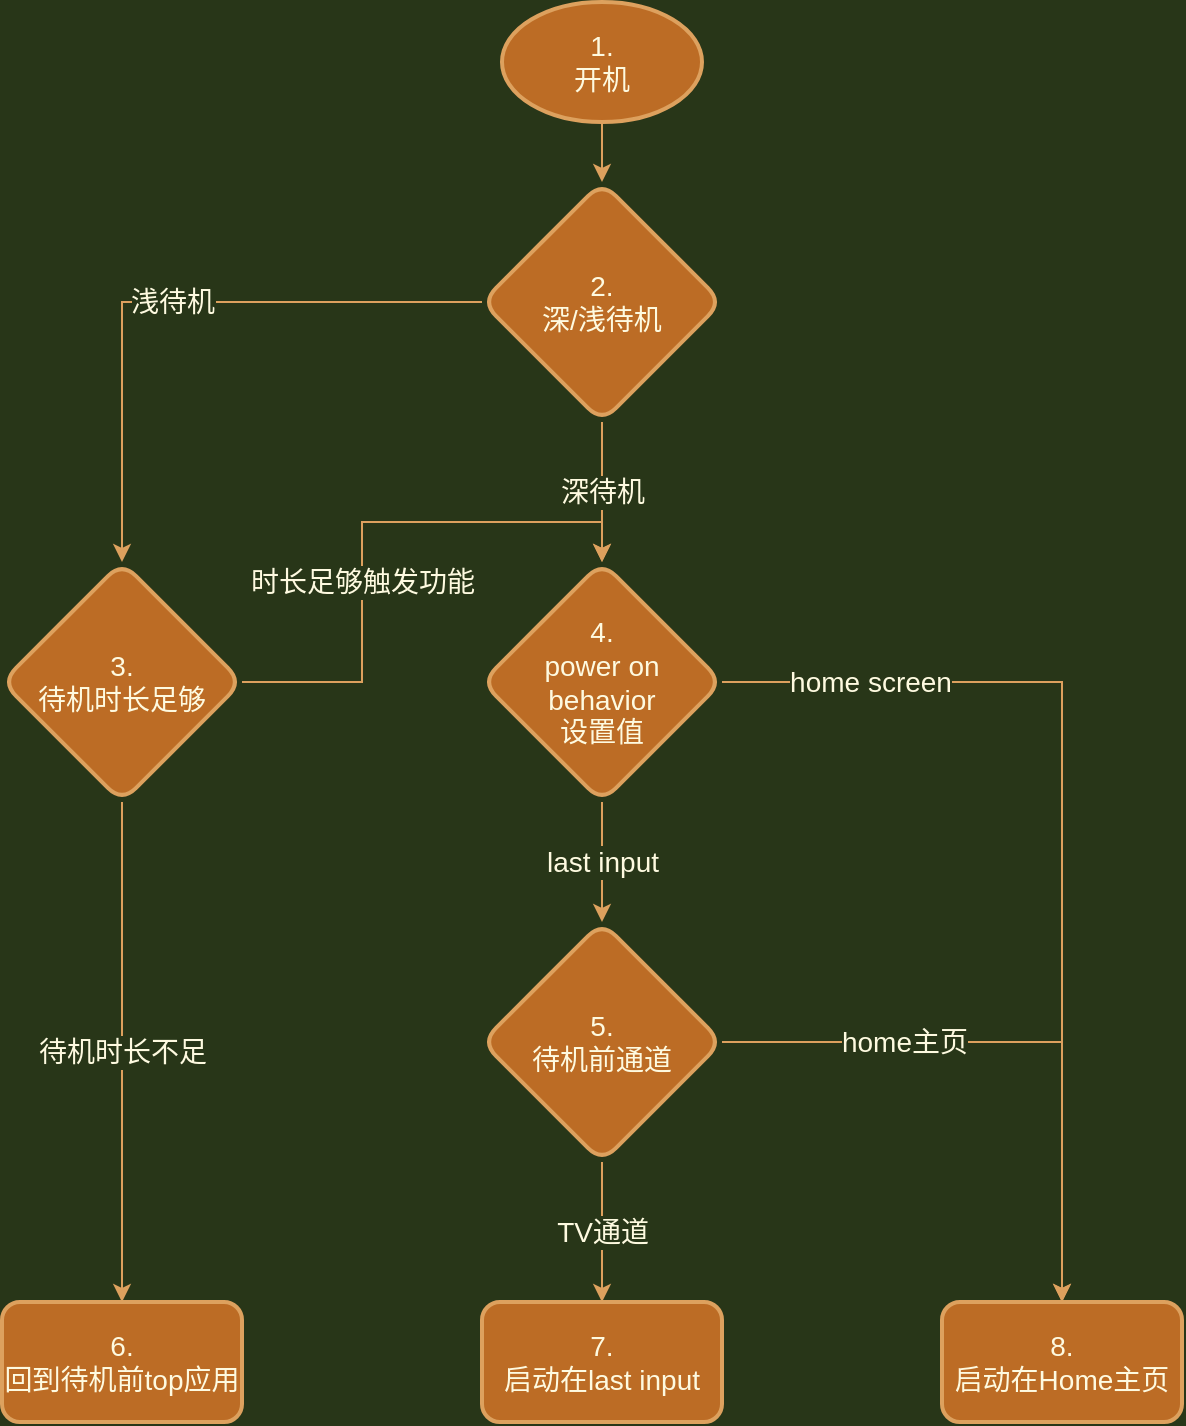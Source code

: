 <mxfile version="20.3.3" type="github">
  <diagram id="kvrHHx-y9ztYQO-fhCl1" name="第 1 页">
    <mxGraphModel dx="963" dy="576" grid="1" gridSize="10" guides="1" tooltips="1" connect="1" arrows="1" fold="1" page="1" pageScale="1" pageWidth="827" pageHeight="1169" background="#283618" math="0" shadow="0">
      <root>
        <mxCell id="0" />
        <mxCell id="1" parent="0" />
        <mxCell id="rZISeJErid46g6rFgNHs-29" style="edgeStyle=orthogonalEdgeStyle;curved=1;rounded=0;orthogonalLoop=1;jettySize=auto;html=1;exitX=0.5;exitY=1;exitDx=0;exitDy=0;exitPerimeter=0;entryX=0.5;entryY=0;entryDx=0;entryDy=0;fontSize=14;fillColor=#BC6C25;strokeColor=#DDA15E;labelBackgroundColor=#283618;fontColor=#FEFAE0;" parent="1" source="rZISeJErid46g6rFgNHs-1" target="rZISeJErid46g6rFgNHs-14" edge="1">
          <mxGeometry relative="1" as="geometry" />
        </mxCell>
        <mxCell id="rZISeJErid46g6rFgNHs-1" value="&lt;div&gt;1.&lt;/div&gt;&lt;div&gt;开机&lt;/div&gt;" style="strokeWidth=2;html=1;shape=mxgraph.flowchart.start_1;whiteSpace=wrap;fontSize=14;fillColor=#BC6C25;strokeColor=#DDA15E;fontColor=#FEFAE0;" parent="1" vertex="1">
          <mxGeometry x="310" y="130" width="100" height="60" as="geometry" />
        </mxCell>
        <mxCell id="rZISeJErid46g6rFgNHs-8" value="&lt;div style=&quot;font-size: 14px;&quot;&gt;home screen&lt;/div&gt;" style="edgeStyle=orthogonalEdgeStyle;rounded=0;orthogonalLoop=1;jettySize=auto;html=1;fontSize=14;fillColor=#BC6C25;strokeColor=#DDA15E;labelBackgroundColor=#283618;fontColor=#FEFAE0;" parent="1" source="rZISeJErid46g6rFgNHs-3" target="rZISeJErid46g6rFgNHs-7" edge="1">
          <mxGeometry x="-0.692" relative="1" as="geometry">
            <mxPoint as="offset" />
          </mxGeometry>
        </mxCell>
        <mxCell id="rZISeJErid46g6rFgNHs-10" value="&lt;div style=&quot;font-size: 14px;&quot;&gt;last input&lt;/div&gt;" style="edgeStyle=orthogonalEdgeStyle;rounded=0;orthogonalLoop=1;jettySize=auto;html=1;fontSize=14;fillColor=#BC6C25;strokeColor=#DDA15E;labelBackgroundColor=#283618;fontColor=#FEFAE0;" parent="1" source="rZISeJErid46g6rFgNHs-3" target="rZISeJErid46g6rFgNHs-9" edge="1">
          <mxGeometry relative="1" as="geometry" />
        </mxCell>
        <mxCell id="rZISeJErid46g6rFgNHs-3" value="4.&lt;div style=&quot;font-size: 14px;&quot;&gt;power on &lt;br style=&quot;font-size: 14px;&quot;&gt;&lt;/div&gt;&lt;div style=&quot;font-size: 14px;&quot;&gt;behavior&lt;/div&gt;设置值" style="rhombus;whiteSpace=wrap;html=1;strokeWidth=2;fontSize=14;rounded=1;aspect=fixed;fillColor=#BC6C25;strokeColor=#DDA15E;fontColor=#FEFAE0;" parent="1" vertex="1">
          <mxGeometry x="300" y="410" width="120" height="120" as="geometry" />
        </mxCell>
        <mxCell id="rZISeJErid46g6rFgNHs-7" value="8.&lt;div style=&quot;font-size: 14px;&quot;&gt;启动在Home主页&lt;/div&gt;" style="whiteSpace=wrap;html=1;strokeWidth=2;fontSize=14;rounded=1;fillColor=#BC6C25;strokeColor=#DDA15E;fontColor=#FEFAE0;" parent="1" vertex="1">
          <mxGeometry x="530" y="780" width="120" height="60" as="geometry" />
        </mxCell>
        <mxCell id="rZISeJErid46g6rFgNHs-32" value="home主页" style="edgeStyle=orthogonalEdgeStyle;rounded=0;orthogonalLoop=1;jettySize=auto;html=1;exitX=1;exitY=0.5;exitDx=0;exitDy=0;entryX=0.5;entryY=0;entryDx=0;entryDy=0;fontSize=14;fillColor=#BC6C25;strokeColor=#DDA15E;labelBackgroundColor=#283618;fontColor=#FEFAE0;" parent="1" source="rZISeJErid46g6rFgNHs-9" target="rZISeJErid46g6rFgNHs-7" edge="1">
          <mxGeometry x="-0.394" relative="1" as="geometry">
            <mxPoint as="offset" />
          </mxGeometry>
        </mxCell>
        <mxCell id="rZISeJErid46g6rFgNHs-34" value="TV通道" style="edgeStyle=orthogonalEdgeStyle;rounded=0;orthogonalLoop=1;jettySize=auto;html=1;fontSize=14;fillColor=#BC6C25;strokeColor=#DDA15E;labelBackgroundColor=#283618;fontColor=#FEFAE0;" parent="1" source="rZISeJErid46g6rFgNHs-9" target="rZISeJErid46g6rFgNHs-33" edge="1">
          <mxGeometry relative="1" as="geometry" />
        </mxCell>
        <mxCell id="rZISeJErid46g6rFgNHs-9" value="5.&lt;div&gt;待机前通道&lt;/div&gt;" style="rhombus;whiteSpace=wrap;html=1;strokeWidth=2;aspect=fixed;fontSize=14;rounded=1;fillColor=#BC6C25;strokeColor=#DDA15E;fontColor=#FEFAE0;" parent="1" vertex="1">
          <mxGeometry x="300" y="590" width="120" height="120" as="geometry" />
        </mxCell>
        <mxCell id="rZISeJErid46g6rFgNHs-25" value="浅待机" style="edgeStyle=orthogonalEdgeStyle;rounded=0;orthogonalLoop=1;jettySize=auto;html=1;fontSize=14;entryX=0.5;entryY=0;entryDx=0;entryDy=0;fillColor=#BC6C25;strokeColor=#DDA15E;labelBackgroundColor=#283618;fontColor=#FEFAE0;" parent="1" source="rZISeJErid46g6rFgNHs-14" target="rZISeJErid46g6rFgNHs-24" edge="1">
          <mxGeometry relative="1" as="geometry" />
        </mxCell>
        <mxCell id="rZISeJErid46g6rFgNHs-30" value="深待机" style="edgeStyle=orthogonalEdgeStyle;rounded=0;orthogonalLoop=1;jettySize=auto;html=1;exitX=0.5;exitY=1;exitDx=0;exitDy=0;entryX=0.5;entryY=0;entryDx=0;entryDy=0;fontSize=14;fillColor=#BC6C25;strokeColor=#DDA15E;labelBackgroundColor=#283618;fontColor=#FEFAE0;" parent="1" source="rZISeJErid46g6rFgNHs-14" target="rZISeJErid46g6rFgNHs-3" edge="1">
          <mxGeometry relative="1" as="geometry" />
        </mxCell>
        <mxCell id="rZISeJErid46g6rFgNHs-14" value="&lt;div&gt;2.&lt;/div&gt;&lt;div&gt;深/浅待机&lt;br&gt;&lt;/div&gt;" style="rhombus;whiteSpace=wrap;html=1;strokeWidth=2;aspect=fixed;fontSize=14;rounded=1;fillColor=#BC6C25;strokeColor=#DDA15E;fontColor=#FEFAE0;" parent="1" vertex="1">
          <mxGeometry x="300" y="220" width="120" height="120" as="geometry" />
        </mxCell>
        <mxCell id="rZISeJErid46g6rFgNHs-26" value="时长足够触发功能" style="edgeStyle=orthogonalEdgeStyle;rounded=0;orthogonalLoop=1;jettySize=auto;html=1;entryX=0.5;entryY=0;entryDx=0;entryDy=0;fontSize=14;exitX=1;exitY=0.5;exitDx=0;exitDy=0;fillColor=#BC6C25;strokeColor=#DDA15E;labelBackgroundColor=#283618;fontColor=#FEFAE0;" parent="1" source="rZISeJErid46g6rFgNHs-24" target="rZISeJErid46g6rFgNHs-3" edge="1">
          <mxGeometry x="-0.214" relative="1" as="geometry">
            <mxPoint as="offset" />
          </mxGeometry>
        </mxCell>
        <mxCell id="rZISeJErid46g6rFgNHs-28" value="待机时长不足" style="edgeStyle=orthogonalEdgeStyle;rounded=0;orthogonalLoop=1;jettySize=auto;html=1;fontSize=14;fillColor=#BC6C25;strokeColor=#DDA15E;labelBackgroundColor=#283618;fontColor=#FEFAE0;" parent="1" source="rZISeJErid46g6rFgNHs-24" target="rZISeJErid46g6rFgNHs-27" edge="1">
          <mxGeometry relative="1" as="geometry" />
        </mxCell>
        <mxCell id="rZISeJErid46g6rFgNHs-24" value="&lt;div&gt;3.&lt;/div&gt;&lt;div&gt;待机时长足够&lt;/div&gt;" style="rhombus;whiteSpace=wrap;html=1;strokeWidth=2;aspect=fixed;fontSize=14;rounded=1;fillColor=#BC6C25;strokeColor=#DDA15E;fontColor=#FEFAE0;" parent="1" vertex="1">
          <mxGeometry x="60" y="410" width="120" height="120" as="geometry" />
        </mxCell>
        <mxCell id="rZISeJErid46g6rFgNHs-27" value="&lt;div&gt;6.&lt;/div&gt;&lt;div&gt;回到待机前top应用&lt;/div&gt;" style="whiteSpace=wrap;html=1;fontSize=14;strokeWidth=2;rounded=1;fillColor=#BC6C25;strokeColor=#DDA15E;fontColor=#FEFAE0;" parent="1" vertex="1">
          <mxGeometry x="60" y="780" width="120" height="60" as="geometry" />
        </mxCell>
        <mxCell id="rZISeJErid46g6rFgNHs-33" value="&lt;div&gt;7.&lt;/div&gt;&lt;div&gt;启动在last input&lt;/div&gt;" style="whiteSpace=wrap;html=1;fontSize=14;strokeWidth=2;rounded=1;fillColor=#BC6C25;strokeColor=#DDA15E;fontColor=#FEFAE0;" parent="1" vertex="1">
          <mxGeometry x="300" y="780" width="120" height="60" as="geometry" />
        </mxCell>
      </root>
    </mxGraphModel>
  </diagram>
</mxfile>
